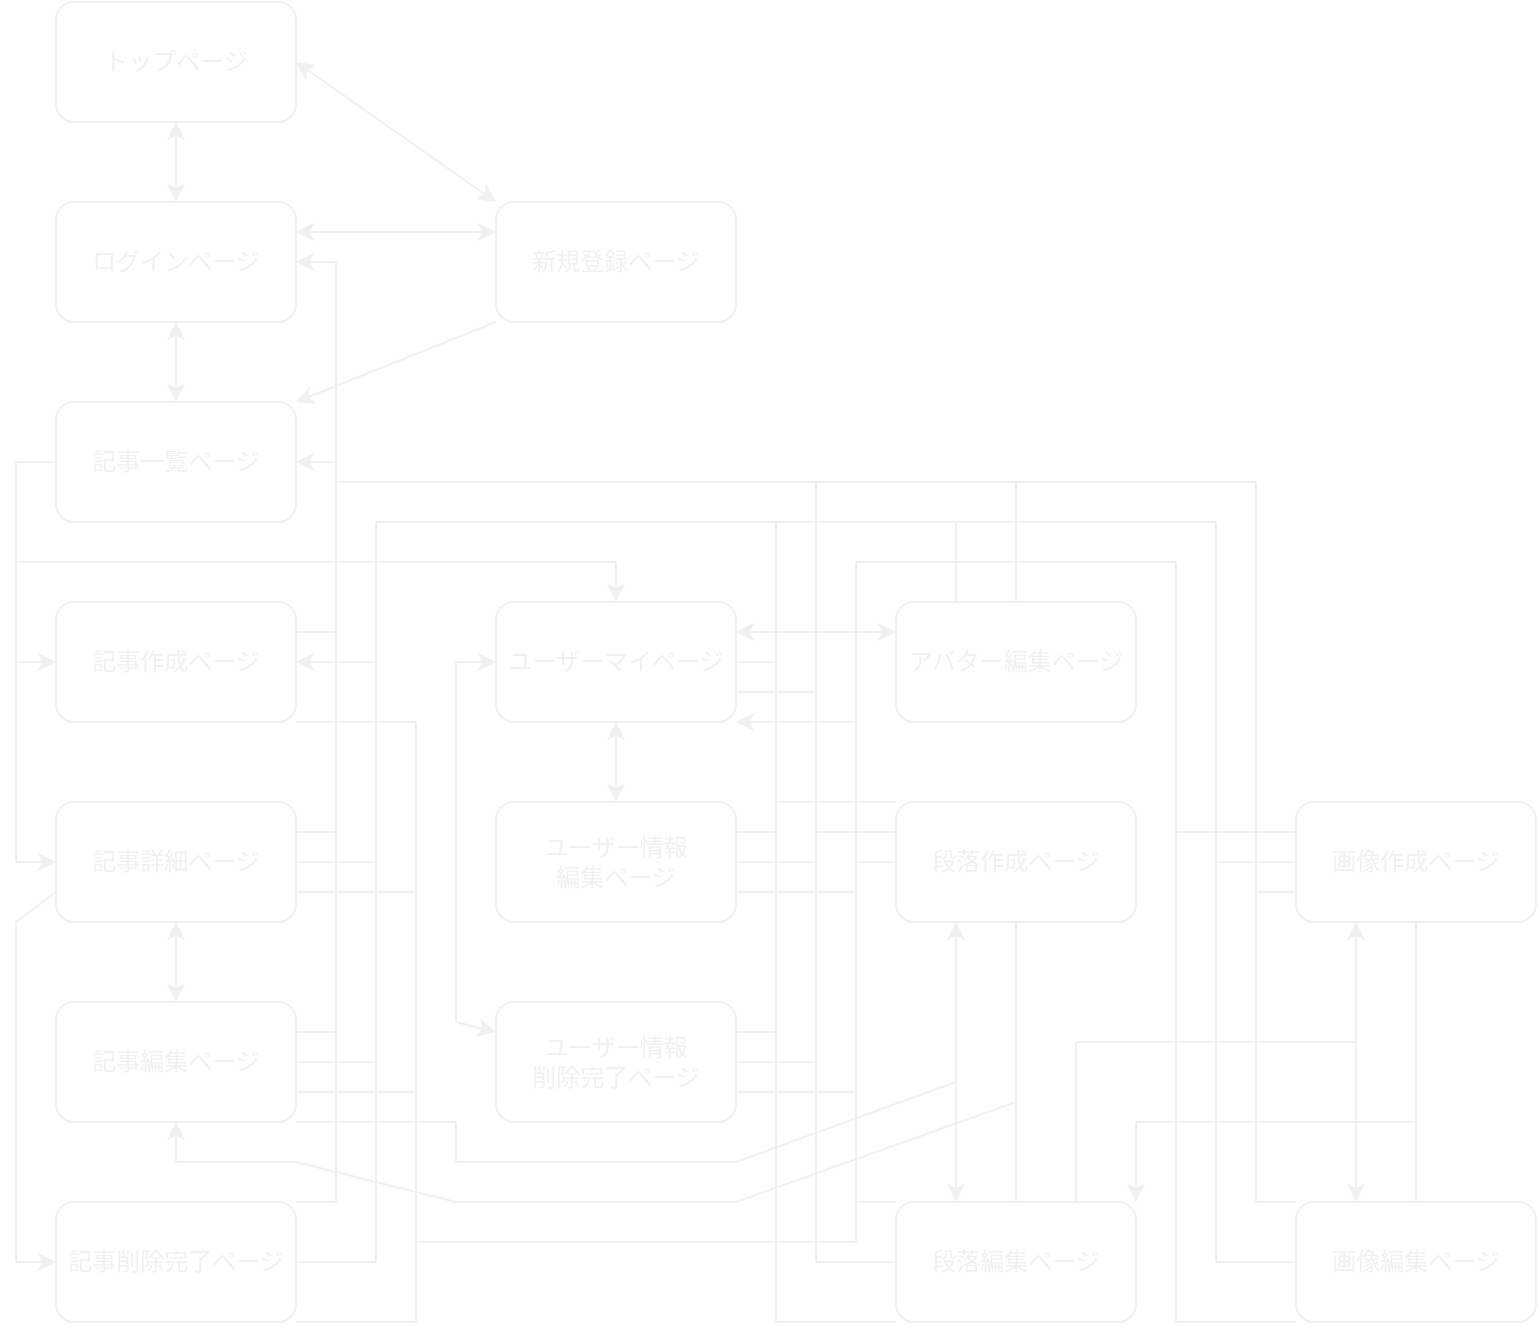 <mxfile>
    <diagram id="wFUegur9E-FN8N6pkXc0" name="ページ1">
        <mxGraphModel dx="1187" dy="779" grid="1" gridSize="10" guides="1" tooltips="1" connect="1" arrows="1" fold="1" page="1" pageScale="1" pageWidth="827" pageHeight="1169" math="0" shadow="0">
            <root>
                <mxCell id="0"/>
                <mxCell id="1" parent="0"/>
                <mxCell id="94" style="edgeStyle=none;html=1;exitX=0.5;exitY=1;exitDx=0;exitDy=0;entryX=0.5;entryY=0;entryDx=0;entryDy=0;startArrow=classic;startFill=1;fontColor=#F0F0F0;labelBackgroundColor=none;fillColor=none;strokeColor=#F0F0F0;" parent="1" source="4" target="5" edge="1">
                    <mxGeometry relative="1" as="geometry"/>
                </mxCell>
                <mxCell id="95" style="edgeStyle=none;html=1;exitX=1;exitY=0.5;exitDx=0;exitDy=0;entryX=0;entryY=0;entryDx=0;entryDy=0;startArrow=classic;startFill=1;fontColor=#F0F0F0;labelBackgroundColor=none;fillColor=none;strokeColor=#F0F0F0;" parent="1" source="4" target="6" edge="1">
                    <mxGeometry relative="1" as="geometry"/>
                </mxCell>
                <mxCell id="4" value="トップページ" style="rounded=1;whiteSpace=wrap;html=1;labelBackgroundColor=none;fillColor=none;strokeColor=#F0F0F0;fontColor=#F0F0F0;" parent="1" vertex="1">
                    <mxGeometry x="40" y="40" width="120" height="60" as="geometry"/>
                </mxCell>
                <mxCell id="97" style="edgeStyle=none;html=1;exitX=0.5;exitY=1;exitDx=0;exitDy=0;entryX=0.5;entryY=0;entryDx=0;entryDy=0;startArrow=classic;startFill=1;fontColor=#F0F0F0;labelBackgroundColor=none;fillColor=none;strokeColor=#F0F0F0;" parent="1" source="5" target="7" edge="1">
                    <mxGeometry relative="1" as="geometry"/>
                </mxCell>
                <mxCell id="113" style="edgeStyle=none;html=1;exitX=1;exitY=0.5;exitDx=0;exitDy=0;startArrow=classic;startFill=1;endArrow=none;endFill=0;fontColor=#F0F0F0;labelBackgroundColor=none;fillColor=none;strokeColor=#F0F0F0;" parent="1" source="5" edge="1">
                    <mxGeometry relative="1" as="geometry">
                        <mxPoint x="180" y="170" as="targetPoint"/>
                    </mxGeometry>
                </mxCell>
                <mxCell id="5" value="ログインページ" style="rounded=1;whiteSpace=wrap;html=1;labelBackgroundColor=none;fillColor=none;strokeColor=#F0F0F0;fontColor=#F0F0F0;" parent="1" vertex="1">
                    <mxGeometry x="40" y="140" width="120" height="60" as="geometry"/>
                </mxCell>
                <mxCell id="173" style="edgeStyle=none;html=1;exitX=0;exitY=0.25;exitDx=0;exitDy=0;entryX=1;entryY=0.25;entryDx=0;entryDy=0;startArrow=classic;startFill=1;endArrow=classic;endFill=1;fontColor=#F0F0F0;labelBackgroundColor=none;fillColor=none;strokeColor=#F0F0F0;" parent="1" source="6" target="5" edge="1">
                    <mxGeometry relative="1" as="geometry"/>
                </mxCell>
                <mxCell id="174" style="edgeStyle=none;html=1;exitX=0;exitY=1;exitDx=0;exitDy=0;entryX=1;entryY=0;entryDx=0;entryDy=0;startArrow=none;startFill=0;endArrow=classic;endFill=1;fontColor=#F0F0F0;labelBackgroundColor=none;fillColor=none;strokeColor=#F0F0F0;" parent="1" source="6" target="7" edge="1">
                    <mxGeometry relative="1" as="geometry"/>
                </mxCell>
                <mxCell id="6" value="新規登録ページ" style="rounded=1;whiteSpace=wrap;html=1;labelBackgroundColor=none;fillColor=none;strokeColor=#F0F0F0;fontColor=#F0F0F0;" parent="1" vertex="1">
                    <mxGeometry x="260" y="140" width="120" height="60" as="geometry"/>
                </mxCell>
                <mxCell id="99" style="edgeStyle=none;html=1;exitX=0;exitY=0.5;exitDx=0;exitDy=0;startArrow=none;startFill=0;endArrow=none;endFill=0;fontColor=#F0F0F0;labelBackgroundColor=none;fillColor=none;strokeColor=#F0F0F0;" parent="1" source="7" edge="1">
                    <mxGeometry relative="1" as="geometry">
                        <mxPoint x="20" y="270" as="targetPoint"/>
                    </mxGeometry>
                </mxCell>
                <mxCell id="112" style="edgeStyle=none;html=1;exitX=1;exitY=0.5;exitDx=0;exitDy=0;startArrow=classic;startFill=1;endArrow=none;endFill=0;fontColor=#F0F0F0;labelBackgroundColor=none;fillColor=none;strokeColor=#F0F0F0;" parent="1" source="7" edge="1">
                    <mxGeometry relative="1" as="geometry">
                        <mxPoint x="180" y="270" as="targetPoint"/>
                    </mxGeometry>
                </mxCell>
                <mxCell id="7" value="記事一覧ページ" style="rounded=1;whiteSpace=wrap;html=1;labelBackgroundColor=none;fillColor=none;strokeColor=#F0F0F0;fontColor=#F0F0F0;" parent="1" vertex="1">
                    <mxGeometry x="40" y="240" width="120" height="60" as="geometry"/>
                </mxCell>
                <mxCell id="125" style="edgeStyle=none;html=1;exitX=0.5;exitY=1;exitDx=0;exitDy=0;entryX=0.5;entryY=0;entryDx=0;entryDy=0;startArrow=classic;startFill=1;endArrow=classic;endFill=1;fontColor=#F0F0F0;labelBackgroundColor=none;fillColor=none;strokeColor=#F0F0F0;" parent="1" source="8" target="13" edge="1">
                    <mxGeometry relative="1" as="geometry"/>
                </mxCell>
                <mxCell id="128" style="edgeStyle=none;html=1;exitX=0;exitY=0.5;exitDx=0;exitDy=0;startArrow=classic;startFill=1;endArrow=none;endFill=0;fontColor=#F0F0F0;labelBackgroundColor=none;fillColor=none;strokeColor=#F0F0F0;" parent="1" source="8" edge="1">
                    <mxGeometry relative="1" as="geometry">
                        <mxPoint x="240" y="370" as="targetPoint"/>
                    </mxGeometry>
                </mxCell>
                <mxCell id="139" style="edgeStyle=none;html=1;exitX=0.5;exitY=0;exitDx=0;exitDy=0;startArrow=classic;startFill=1;endArrow=none;endFill=0;fontColor=#F0F0F0;labelBackgroundColor=none;fillColor=none;strokeColor=#F0F0F0;" parent="1" source="8" edge="1">
                    <mxGeometry relative="1" as="geometry">
                        <mxPoint x="320" y="320" as="targetPoint"/>
                    </mxGeometry>
                </mxCell>
                <mxCell id="140" style="edgeStyle=none;html=1;exitX=1;exitY=0.25;exitDx=0;exitDy=0;entryX=0;entryY=0.25;entryDx=0;entryDy=0;startArrow=classic;startFill=1;endArrow=classic;endFill=1;fontColor=#F0F0F0;labelBackgroundColor=none;fillColor=none;strokeColor=#F0F0F0;" parent="1" source="8" target="83" edge="1">
                    <mxGeometry relative="1" as="geometry"/>
                </mxCell>
                <mxCell id="147" style="edgeStyle=none;html=1;exitX=1;exitY=0.5;exitDx=0;exitDy=0;startArrow=none;startFill=0;endArrow=none;endFill=0;fontColor=#F0F0F0;labelBackgroundColor=none;fillColor=none;strokeColor=#F0F0F0;" parent="1" source="8" edge="1">
                    <mxGeometry relative="1" as="geometry">
                        <mxPoint x="400" y="370" as="targetPoint"/>
                    </mxGeometry>
                </mxCell>
                <mxCell id="159" style="edgeStyle=none;html=1;exitX=1;exitY=0.75;exitDx=0;exitDy=0;startArrow=none;startFill=0;endArrow=none;endFill=0;fontColor=#F0F0F0;labelBackgroundColor=none;fillColor=none;strokeColor=#F0F0F0;" parent="1" source="8" edge="1">
                    <mxGeometry relative="1" as="geometry">
                        <mxPoint x="420" y="385" as="targetPoint"/>
                    </mxGeometry>
                </mxCell>
                <mxCell id="177" style="edgeStyle=none;html=1;exitX=1;exitY=1;exitDx=0;exitDy=0;startArrow=classic;startFill=1;endArrow=none;endFill=0;fontColor=#F0F0F0;labelBackgroundColor=none;fillColor=none;strokeColor=#F0F0F0;" parent="1" source="8" edge="1">
                    <mxGeometry relative="1" as="geometry">
                        <mxPoint x="440" y="400" as="targetPoint"/>
                    </mxGeometry>
                </mxCell>
                <mxCell id="8" value="ユーザーマイページ" style="rounded=1;whiteSpace=wrap;html=1;labelBackgroundColor=none;fillColor=none;strokeColor=#F0F0F0;fontColor=#F0F0F0;" parent="1" vertex="1">
                    <mxGeometry x="260" y="340" width="120" height="60" as="geometry"/>
                </mxCell>
                <mxCell id="100" style="edgeStyle=none;html=1;exitX=0;exitY=0.5;exitDx=0;exitDy=0;startArrow=classic;startFill=1;endArrow=none;endFill=0;fontColor=#F0F0F0;labelBackgroundColor=none;fillColor=none;strokeColor=#F0F0F0;" parent="1" source="9" edge="1">
                    <mxGeometry relative="1" as="geometry">
                        <mxPoint x="20" y="470" as="targetPoint"/>
                    </mxGeometry>
                </mxCell>
                <mxCell id="102" style="edgeStyle=none;html=1;exitX=0.5;exitY=1;exitDx=0;exitDy=0;entryX=0.5;entryY=0;entryDx=0;entryDy=0;startArrow=classic;startFill=1;endArrow=classic;endFill=1;fontColor=#F0F0F0;labelBackgroundColor=none;fillColor=none;strokeColor=#F0F0F0;" parent="1" source="9" target="12" edge="1">
                    <mxGeometry relative="1" as="geometry"/>
                </mxCell>
                <mxCell id="105" style="edgeStyle=none;html=1;exitX=0;exitY=0.75;exitDx=0;exitDy=0;startArrow=none;startFill=0;endArrow=none;endFill=0;fontColor=#F0F0F0;labelBackgroundColor=none;fillColor=none;strokeColor=#F0F0F0;" parent="1" source="9" edge="1">
                    <mxGeometry relative="1" as="geometry">
                        <mxPoint x="20" y="500" as="targetPoint"/>
                    </mxGeometry>
                </mxCell>
                <mxCell id="117" style="edgeStyle=none;html=1;exitX=1;exitY=0.25;exitDx=0;exitDy=0;startArrow=none;startFill=0;endArrow=none;endFill=0;fontColor=#F0F0F0;labelBackgroundColor=none;fillColor=none;strokeColor=#F0F0F0;" parent="1" source="9" edge="1">
                    <mxGeometry relative="1" as="geometry">
                        <mxPoint x="180" y="455" as="targetPoint"/>
                    </mxGeometry>
                </mxCell>
                <mxCell id="123" style="edgeStyle=none;html=1;exitX=1;exitY=0.5;exitDx=0;exitDy=0;startArrow=none;startFill=0;endArrow=none;endFill=0;fontColor=#F0F0F0;labelBackgroundColor=none;fillColor=none;strokeColor=#F0F0F0;" parent="1" source="9" edge="1">
                    <mxGeometry relative="1" as="geometry">
                        <mxPoint x="200" y="470" as="targetPoint"/>
                    </mxGeometry>
                </mxCell>
                <mxCell id="133" style="edgeStyle=none;html=1;exitX=1;exitY=0.75;exitDx=0;exitDy=0;startArrow=none;startFill=0;endArrow=none;endFill=0;fontColor=#F0F0F0;labelBackgroundColor=none;fillColor=none;strokeColor=#F0F0F0;" parent="1" source="9" edge="1">
                    <mxGeometry relative="1" as="geometry">
                        <mxPoint x="220" y="485" as="targetPoint"/>
                    </mxGeometry>
                </mxCell>
                <mxCell id="9" value="記事詳細ページ" style="rounded=1;whiteSpace=wrap;html=1;labelBackgroundColor=none;fillColor=none;strokeColor=#F0F0F0;fontColor=#F0F0F0;" parent="1" vertex="1">
                    <mxGeometry x="40" y="440" width="120" height="60" as="geometry"/>
                </mxCell>
                <mxCell id="115" style="edgeStyle=none;html=1;startArrow=none;startFill=0;endArrow=none;endFill=0;fontColor=#F0F0F0;labelBackgroundColor=none;fillColor=none;strokeColor=#F0F0F0;exitX=1;exitY=0;exitDx=0;exitDy=0;" parent="1" source="10" edge="1">
                    <mxGeometry relative="1" as="geometry">
                        <mxPoint x="180" y="640" as="targetPoint"/>
                        <mxPoint x="180" y="640" as="sourcePoint"/>
                    </mxGeometry>
                </mxCell>
                <mxCell id="121" style="edgeStyle=none;html=1;exitX=1;exitY=0.5;exitDx=0;exitDy=0;startArrow=none;startFill=0;endArrow=none;endFill=0;fontColor=#F0F0F0;labelBackgroundColor=none;fillColor=none;strokeColor=#F0F0F0;" parent="1" source="10" edge="1">
                    <mxGeometry relative="1" as="geometry">
                        <mxPoint x="200" y="670" as="targetPoint"/>
                    </mxGeometry>
                </mxCell>
                <mxCell id="135" style="edgeStyle=none;html=1;exitX=1;exitY=1;exitDx=0;exitDy=0;startArrow=none;startFill=0;endArrow=none;endFill=0;fontColor=#F0F0F0;labelBackgroundColor=none;fillColor=none;strokeColor=#F0F0F0;" parent="1" source="10" edge="1">
                    <mxGeometry relative="1" as="geometry">
                        <mxPoint x="220" y="700" as="targetPoint"/>
                    </mxGeometry>
                </mxCell>
                <mxCell id="186" style="edgeStyle=none;html=1;exitX=0;exitY=0.5;exitDx=0;exitDy=0;startArrow=classic;startFill=1;endArrow=none;endFill=0;fontColor=#F0F0F0;labelBackgroundColor=none;fillColor=none;strokeColor=#F0F0F0;" parent="1" source="10" edge="1">
                    <mxGeometry relative="1" as="geometry">
                        <mxPoint x="20" y="670" as="targetPoint"/>
                    </mxGeometry>
                </mxCell>
                <mxCell id="10" value="記事削除完了ページ" style="rounded=1;whiteSpace=wrap;html=1;labelBackgroundColor=none;fillColor=none;strokeColor=#F0F0F0;fontColor=#F0F0F0;" parent="1" vertex="1">
                    <mxGeometry x="40" y="640" width="120" height="60" as="geometry"/>
                </mxCell>
                <mxCell id="101" style="edgeStyle=none;html=1;exitX=0;exitY=0.5;exitDx=0;exitDy=0;startArrow=classic;startFill=1;endArrow=none;endFill=0;fontColor=#F0F0F0;labelBackgroundColor=none;fillColor=none;strokeColor=#F0F0F0;" parent="1" source="11" edge="1">
                    <mxGeometry relative="1" as="geometry">
                        <mxPoint x="20" y="370" as="targetPoint"/>
                    </mxGeometry>
                </mxCell>
                <mxCell id="118" style="edgeStyle=none;html=1;exitX=1;exitY=0.25;exitDx=0;exitDy=0;startArrow=none;startFill=0;endArrow=none;endFill=0;fontColor=#F0F0F0;labelBackgroundColor=none;fillColor=none;strokeColor=#F0F0F0;" parent="1" source="11" edge="1">
                    <mxGeometry relative="1" as="geometry">
                        <mxPoint x="180" y="355" as="targetPoint"/>
                    </mxGeometry>
                </mxCell>
                <mxCell id="124" style="edgeStyle=none;html=1;exitX=1;exitY=0.5;exitDx=0;exitDy=0;startArrow=classic;startFill=1;endArrow=none;endFill=0;fontColor=#F0F0F0;labelBackgroundColor=none;fillColor=none;strokeColor=#F0F0F0;" parent="1" source="11" edge="1">
                    <mxGeometry relative="1" as="geometry">
                        <mxPoint x="200" y="370" as="targetPoint"/>
                    </mxGeometry>
                </mxCell>
                <mxCell id="132" style="edgeStyle=none;html=1;exitX=1;exitY=1;exitDx=0;exitDy=0;startArrow=none;startFill=0;endArrow=none;endFill=0;fontColor=#F0F0F0;labelBackgroundColor=none;fillColor=none;strokeColor=#F0F0F0;" parent="1" source="11" edge="1">
                    <mxGeometry relative="1" as="geometry">
                        <mxPoint x="220" y="400" as="targetPoint"/>
                    </mxGeometry>
                </mxCell>
                <mxCell id="11" value="記事作成ページ" style="rounded=1;whiteSpace=wrap;html=1;labelBackgroundColor=none;fillColor=none;strokeColor=#F0F0F0;fontColor=#F0F0F0;" parent="1" vertex="1">
                    <mxGeometry x="40" y="340" width="120" height="60" as="geometry"/>
                </mxCell>
                <mxCell id="116" style="edgeStyle=none;html=1;exitX=1;exitY=0.25;exitDx=0;exitDy=0;startArrow=none;startFill=0;endArrow=none;endFill=0;fontColor=#F0F0F0;labelBackgroundColor=none;fillColor=none;strokeColor=#F0F0F0;" parent="1" source="12" edge="1">
                    <mxGeometry relative="1" as="geometry">
                        <mxPoint x="180" y="555" as="targetPoint"/>
                    </mxGeometry>
                </mxCell>
                <mxCell id="122" style="edgeStyle=none;html=1;exitX=1;exitY=0.5;exitDx=0;exitDy=0;startArrow=none;startFill=0;endArrow=none;endFill=0;fontColor=#F0F0F0;labelBackgroundColor=none;fillColor=none;strokeColor=#F0F0F0;" parent="1" source="12" edge="1">
                    <mxGeometry relative="1" as="geometry">
                        <mxPoint x="200" y="570" as="targetPoint"/>
                    </mxGeometry>
                </mxCell>
                <mxCell id="134" style="edgeStyle=none;html=1;exitX=1;exitY=0.75;exitDx=0;exitDy=0;startArrow=none;startFill=0;endArrow=none;endFill=0;fontColor=#F0F0F0;labelBackgroundColor=none;fillColor=none;strokeColor=#F0F0F0;" parent="1" source="12" edge="1">
                    <mxGeometry relative="1" as="geometry">
                        <mxPoint x="220" y="585" as="targetPoint"/>
                    </mxGeometry>
                </mxCell>
                <mxCell id="193" style="edgeStyle=none;html=1;exitX=1;exitY=1;exitDx=0;exitDy=0;endArrow=none;endFill=0;fillColor=none;fontColor=#F0F0F0;strokeColor=#F0F0F0;" parent="1" source="12" edge="1">
                    <mxGeometry relative="1" as="geometry">
                        <mxPoint x="240" y="600" as="targetPoint"/>
                    </mxGeometry>
                </mxCell>
                <mxCell id="199" style="edgeStyle=none;html=1;exitX=0.5;exitY=1;exitDx=0;exitDy=0;startArrow=classic;startFill=1;endArrow=none;endFill=0;fillColor=none;fontColor=#F0F0F0;strokeColor=#F0F0F0;" parent="1" source="12" edge="1">
                    <mxGeometry relative="1" as="geometry">
                        <mxPoint x="100" y="620" as="targetPoint"/>
                    </mxGeometry>
                </mxCell>
                <mxCell id="12" value="記事編集ページ" style="rounded=1;whiteSpace=wrap;html=1;labelBackgroundColor=none;fillColor=none;strokeColor=#F0F0F0;fontColor=#F0F0F0;" parent="1" vertex="1">
                    <mxGeometry x="40" y="540" width="120" height="60" as="geometry"/>
                </mxCell>
                <mxCell id="146" style="edgeStyle=none;html=1;exitX=1;exitY=0.25;exitDx=0;exitDy=0;startArrow=none;startFill=0;endArrow=none;endFill=0;fontColor=#F0F0F0;labelBackgroundColor=none;fillColor=none;strokeColor=#F0F0F0;" parent="1" source="13" edge="1">
                    <mxGeometry relative="1" as="geometry">
                        <mxPoint x="400" y="455" as="targetPoint"/>
                    </mxGeometry>
                </mxCell>
                <mxCell id="160" style="edgeStyle=none;html=1;exitX=1;exitY=0.5;exitDx=0;exitDy=0;startArrow=none;startFill=0;endArrow=none;endFill=0;fontColor=#F0F0F0;labelBackgroundColor=none;fillColor=none;strokeColor=#F0F0F0;" parent="1" source="13" edge="1">
                    <mxGeometry relative="1" as="geometry">
                        <mxPoint x="420" y="470" as="targetPoint"/>
                    </mxGeometry>
                </mxCell>
                <mxCell id="165" style="edgeStyle=none;html=1;exitX=1;exitY=0.75;exitDx=0;exitDy=0;startArrow=none;startFill=0;endArrow=none;endFill=0;fontColor=#F0F0F0;labelBackgroundColor=none;fillColor=none;strokeColor=#F0F0F0;" parent="1" source="13" edge="1">
                    <mxGeometry relative="1" as="geometry">
                        <mxPoint x="440" y="485" as="targetPoint"/>
                    </mxGeometry>
                </mxCell>
                <mxCell id="13" value="ユーザー情報&lt;br&gt;編集ページ" style="rounded=1;whiteSpace=wrap;html=1;labelBackgroundColor=none;fillColor=none;strokeColor=#F0F0F0;fontColor=#F0F0F0;" parent="1" vertex="1">
                    <mxGeometry x="260" y="440" width="120" height="60" as="geometry"/>
                </mxCell>
                <mxCell id="127" style="edgeStyle=none;html=1;exitX=0;exitY=0.25;exitDx=0;exitDy=0;startArrow=classic;startFill=1;endArrow=none;endFill=0;fontColor=#F0F0F0;labelBackgroundColor=none;fillColor=none;strokeColor=#F0F0F0;" parent="1" source="14" edge="1">
                    <mxGeometry relative="1" as="geometry">
                        <mxPoint x="240" y="550" as="targetPoint"/>
                    </mxGeometry>
                </mxCell>
                <mxCell id="145" style="edgeStyle=none;html=1;exitX=1;exitY=0.25;exitDx=0;exitDy=0;startArrow=none;startFill=0;endArrow=none;endFill=0;fontColor=#F0F0F0;labelBackgroundColor=none;fillColor=none;strokeColor=#F0F0F0;" parent="1" source="14" edge="1">
                    <mxGeometry relative="1" as="geometry">
                        <mxPoint x="400" y="555" as="targetPoint"/>
                    </mxGeometry>
                </mxCell>
                <mxCell id="161" style="edgeStyle=none;html=1;exitX=1;exitY=0.5;exitDx=0;exitDy=0;startArrow=none;startFill=0;endArrow=none;endFill=0;fontColor=#F0F0F0;labelBackgroundColor=none;fillColor=none;strokeColor=#F0F0F0;" parent="1" source="14" edge="1">
                    <mxGeometry relative="1" as="geometry">
                        <mxPoint x="420" y="570" as="targetPoint"/>
                    </mxGeometry>
                </mxCell>
                <mxCell id="166" style="edgeStyle=none;html=1;exitX=1;exitY=0.75;exitDx=0;exitDy=0;startArrow=none;startFill=0;endArrow=none;endFill=0;fontColor=#F0F0F0;labelBackgroundColor=none;fillColor=none;strokeColor=#F0F0F0;" parent="1" source="14" edge="1">
                    <mxGeometry relative="1" as="geometry">
                        <mxPoint x="440" y="585" as="targetPoint"/>
                    </mxGeometry>
                </mxCell>
                <mxCell id="14" value="ユーザー情報&lt;br&gt;削除完了ページ" style="rounded=1;whiteSpace=wrap;html=1;labelBackgroundColor=none;fillColor=none;strokeColor=#F0F0F0;fontColor=#F0F0F0;" parent="1" vertex="1">
                    <mxGeometry x="260" y="540" width="120" height="60" as="geometry"/>
                </mxCell>
                <mxCell id="83" value="アバター編集ページ" style="rounded=1;whiteSpace=wrap;html=1;labelBackgroundColor=none;fillColor=none;strokeColor=#F0F0F0;fontColor=#F0F0F0;" parent="1" vertex="1">
                    <mxGeometry x="460" y="340" width="120" height="60" as="geometry"/>
                </mxCell>
                <mxCell id="98" value="" style="endArrow=none;html=1;fontColor=#F0F0F0;labelBackgroundColor=none;fillColor=none;strokeColor=#F0F0F0;" parent="1" edge="1">
                    <mxGeometry width="50" height="50" relative="1" as="geometry">
                        <mxPoint x="20" y="470" as="sourcePoint"/>
                        <mxPoint x="20" y="270" as="targetPoint"/>
                    </mxGeometry>
                </mxCell>
                <mxCell id="103" value="" style="endArrow=none;html=1;fontColor=#F0F0F0;labelBackgroundColor=none;fillColor=none;strokeColor=#F0F0F0;" parent="1" edge="1">
                    <mxGeometry width="50" height="50" relative="1" as="geometry">
                        <mxPoint x="20" y="670" as="sourcePoint"/>
                        <mxPoint x="20" y="500" as="targetPoint"/>
                    </mxGeometry>
                </mxCell>
                <mxCell id="107" value="" style="endArrow=none;html=1;fontColor=#F0F0F0;labelBackgroundColor=none;fillColor=none;strokeColor=#F0F0F0;" parent="1" edge="1">
                    <mxGeometry width="50" height="50" relative="1" as="geometry">
                        <mxPoint x="180" y="640" as="sourcePoint"/>
                        <mxPoint x="180" y="170" as="targetPoint"/>
                    </mxGeometry>
                </mxCell>
                <mxCell id="120" value="" style="endArrow=none;html=1;fontColor=#F0F0F0;labelBackgroundColor=none;fillColor=none;strokeColor=#F0F0F0;" parent="1" edge="1">
                    <mxGeometry width="50" height="50" relative="1" as="geometry">
                        <mxPoint x="200" y="670" as="sourcePoint"/>
                        <mxPoint x="200" y="300" as="targetPoint"/>
                    </mxGeometry>
                </mxCell>
                <mxCell id="126" value="" style="endArrow=none;html=1;fontColor=#F0F0F0;labelBackgroundColor=none;fillColor=none;strokeColor=#F0F0F0;" parent="1" edge="1">
                    <mxGeometry width="50" height="50" relative="1" as="geometry">
                        <mxPoint x="240" y="550" as="sourcePoint"/>
                        <mxPoint x="240" y="370" as="targetPoint"/>
                    </mxGeometry>
                </mxCell>
                <mxCell id="131" value="" style="endArrow=none;html=1;fontColor=#F0F0F0;labelBackgroundColor=none;fillColor=none;strokeColor=#F0F0F0;" parent="1" edge="1">
                    <mxGeometry width="50" height="50" relative="1" as="geometry">
                        <mxPoint x="220" y="700" as="sourcePoint"/>
                        <mxPoint x="220" y="400" as="targetPoint"/>
                    </mxGeometry>
                </mxCell>
                <mxCell id="137" value="" style="endArrow=none;html=1;fontColor=#F0F0F0;labelBackgroundColor=none;fillColor=none;strokeColor=#F0F0F0;" parent="1" edge="1">
                    <mxGeometry width="50" height="50" relative="1" as="geometry">
                        <mxPoint x="20" y="320" as="sourcePoint"/>
                        <mxPoint x="320" y="320" as="targetPoint"/>
                    </mxGeometry>
                </mxCell>
                <mxCell id="142" value="" style="endArrow=none;html=1;fontColor=#F0F0F0;labelBackgroundColor=none;fillColor=none;strokeColor=#F0F0F0;" parent="1" edge="1">
                    <mxGeometry width="50" height="50" relative="1" as="geometry">
                        <mxPoint x="200" y="300" as="sourcePoint"/>
                        <mxPoint x="620" y="300" as="targetPoint"/>
                    </mxGeometry>
                </mxCell>
                <mxCell id="144" value="" style="endArrow=none;html=1;fontColor=#F0F0F0;labelBackgroundColor=none;fillColor=none;strokeColor=#F0F0F0;" parent="1" edge="1">
                    <mxGeometry width="50" height="50" relative="1" as="geometry">
                        <mxPoint x="400" y="700" as="sourcePoint"/>
                        <mxPoint x="400" y="300" as="targetPoint"/>
                    </mxGeometry>
                </mxCell>
                <mxCell id="152" value="" style="endArrow=none;html=1;fontColor=#F0F0F0;labelBackgroundColor=none;fillColor=none;strokeColor=#F0F0F0;" parent="1" edge="1">
                    <mxGeometry width="50" height="50" relative="1" as="geometry">
                        <mxPoint x="180" y="280" as="sourcePoint"/>
                        <mxPoint x="640" y="280" as="targetPoint"/>
                    </mxGeometry>
                </mxCell>
                <mxCell id="158" value="" style="endArrow=none;html=1;fontColor=#F0F0F0;labelBackgroundColor=none;fillColor=none;strokeColor=#F0F0F0;" parent="1" edge="1">
                    <mxGeometry width="50" height="50" relative="1" as="geometry">
                        <mxPoint x="420" y="670" as="sourcePoint"/>
                        <mxPoint x="420" y="280" as="targetPoint"/>
                    </mxGeometry>
                </mxCell>
                <mxCell id="163" value="" style="endArrow=none;html=1;fontColor=#F0F0F0;labelBackgroundColor=none;fillColor=none;strokeColor=#F0F0F0;" parent="1" edge="1">
                    <mxGeometry width="50" height="50" relative="1" as="geometry">
                        <mxPoint x="440" y="660" as="sourcePoint"/>
                        <mxPoint x="440" y="320" as="targetPoint"/>
                    </mxGeometry>
                </mxCell>
                <mxCell id="229" style="edgeStyle=none;html=1;exitX=0.25;exitY=0;exitDx=0;exitDy=0;strokeColor=#F0F0F0;fontColor=#F0F0F0;startArrow=classic;startFill=1;endArrow=none;endFill=0;" edge="1" parent="1" source="179">
                    <mxGeometry relative="1" as="geometry">
                        <mxPoint x="490" y="620" as="targetPoint"/>
                    </mxGeometry>
                </mxCell>
                <mxCell id="240" style="edgeStyle=none;html=1;exitX=1;exitY=0;exitDx=0;exitDy=0;strokeColor=#F0F0F0;fontColor=#F0F0F0;startArrow=classic;startFill=1;endArrow=none;endFill=0;" edge="1" parent="1" source="179">
                    <mxGeometry relative="1" as="geometry">
                        <mxPoint x="580" y="600" as="targetPoint"/>
                    </mxGeometry>
                </mxCell>
                <mxCell id="247" style="edgeStyle=none;html=1;exitX=0;exitY=0;exitDx=0;exitDy=0;strokeColor=#F0F0F0;fontColor=#F0F0F0;startArrow=none;startFill=0;endArrow=none;endFill=0;" edge="1" parent="1" source="179">
                    <mxGeometry relative="1" as="geometry">
                        <mxPoint x="440" y="640" as="targetPoint"/>
                    </mxGeometry>
                </mxCell>
                <mxCell id="248" style="edgeStyle=none;html=1;exitX=0;exitY=0.5;exitDx=0;exitDy=0;strokeColor=#F0F0F0;fontColor=#F0F0F0;startArrow=none;startFill=0;endArrow=none;endFill=0;" edge="1" parent="1" source="179">
                    <mxGeometry relative="1" as="geometry">
                        <mxPoint x="420" y="670" as="targetPoint"/>
                    </mxGeometry>
                </mxCell>
                <mxCell id="249" style="edgeStyle=none;html=1;exitX=0;exitY=1;exitDx=0;exitDy=0;strokeColor=#F0F0F0;fontColor=#F0F0F0;startArrow=none;startFill=0;endArrow=none;endFill=0;" edge="1" parent="1" source="179">
                    <mxGeometry relative="1" as="geometry">
                        <mxPoint x="400" y="700" as="targetPoint"/>
                    </mxGeometry>
                </mxCell>
                <mxCell id="179" value="段落編集ページ" style="rounded=1;whiteSpace=wrap;html=1;labelBackgroundColor=none;fillColor=none;strokeColor=#F0F0F0;fontColor=#F0F0F0;" parent="1" vertex="1">
                    <mxGeometry x="460" y="640" width="120" height="60" as="geometry"/>
                </mxCell>
                <mxCell id="180" value="" style="endArrow=none;html=1;fontColor=#F0F0F0;labelBackgroundColor=none;fillColor=none;strokeColor=#F0F0F0;" parent="1" edge="1">
                    <mxGeometry width="50" height="50" relative="1" as="geometry">
                        <mxPoint x="220" y="660" as="sourcePoint"/>
                        <mxPoint x="440" y="660" as="targetPoint"/>
                    </mxGeometry>
                </mxCell>
                <mxCell id="228" style="edgeStyle=none;html=1;exitX=0.25;exitY=1;exitDx=0;exitDy=0;strokeColor=#F0F0F0;fontColor=#F0F0F0;startArrow=classic;startFill=1;endArrow=none;endFill=0;" edge="1" parent="1" source="191">
                    <mxGeometry relative="1" as="geometry">
                        <mxPoint x="490" y="620" as="targetPoint"/>
                    </mxGeometry>
                </mxCell>
                <mxCell id="241" style="edgeStyle=none;html=1;exitX=0;exitY=0.5;exitDx=0;exitDy=0;strokeColor=#F0F0F0;fontColor=#F0F0F0;startArrow=none;startFill=0;endArrow=none;endFill=0;" edge="1" parent="1" source="191">
                    <mxGeometry relative="1" as="geometry">
                        <mxPoint x="440" y="470" as="targetPoint"/>
                    </mxGeometry>
                </mxCell>
                <mxCell id="242" style="edgeStyle=none;html=1;exitX=0;exitY=0.25;exitDx=0;exitDy=0;strokeColor=#F0F0F0;fontColor=#F0F0F0;startArrow=none;startFill=0;endArrow=none;endFill=0;" edge="1" parent="1" source="191">
                    <mxGeometry relative="1" as="geometry">
                        <mxPoint x="420" y="455" as="targetPoint"/>
                    </mxGeometry>
                </mxCell>
                <mxCell id="243" style="edgeStyle=none;html=1;exitX=0;exitY=0;exitDx=0;exitDy=0;strokeColor=#F0F0F0;fontColor=#F0F0F0;startArrow=none;startFill=0;endArrow=none;endFill=0;" edge="1" parent="1" source="191">
                    <mxGeometry relative="1" as="geometry">
                        <mxPoint x="400" y="440" as="targetPoint"/>
                    </mxGeometry>
                </mxCell>
                <mxCell id="191" value="段落作成ページ" style="rounded=1;whiteSpace=wrap;html=1;fillColor=none;strokeColor=#F0F0F0;fontColor=#F0F0F0;" parent="1" vertex="1">
                    <mxGeometry x="460" y="440" width="120" height="60" as="geometry"/>
                </mxCell>
                <mxCell id="192" value="" style="endArrow=none;html=1;fillColor=none;fontColor=#F0F0F0;strokeColor=#F0F0F0;" parent="1" edge="1">
                    <mxGeometry width="50" height="50" relative="1" as="geometry">
                        <mxPoint x="240" y="620" as="sourcePoint"/>
                        <mxPoint x="240" y="600" as="targetPoint"/>
                    </mxGeometry>
                </mxCell>
                <mxCell id="194" value="" style="endArrow=none;html=1;fillColor=none;fontColor=#F0F0F0;strokeColor=#F0F0F0;" parent="1" edge="1">
                    <mxGeometry width="50" height="50" relative="1" as="geometry">
                        <mxPoint x="240" y="620" as="sourcePoint"/>
                        <mxPoint x="380" y="620" as="targetPoint"/>
                    </mxGeometry>
                </mxCell>
                <mxCell id="197" value="" style="endArrow=none;html=1;fillColor=none;fontColor=#F0F0F0;strokeColor=#F0F0F0;" parent="1" edge="1">
                    <mxGeometry width="50" height="50" relative="1" as="geometry">
                        <mxPoint x="160" y="620" as="sourcePoint"/>
                        <mxPoint x="240" y="640" as="targetPoint"/>
                    </mxGeometry>
                </mxCell>
                <mxCell id="198" value="" style="endArrow=none;html=1;fillColor=none;fontColor=#F0F0F0;strokeColor=#F0F0F0;" parent="1" edge="1">
                    <mxGeometry width="50" height="50" relative="1" as="geometry">
                        <mxPoint x="100" y="620" as="sourcePoint"/>
                        <mxPoint x="160" y="620" as="targetPoint"/>
                    </mxGeometry>
                </mxCell>
                <mxCell id="200" value="" style="endArrow=none;html=1;fillColor=none;fontColor=#F0F0F0;strokeColor=#F0F0F0;entryX=0.5;entryY=1;entryDx=0;entryDy=0;exitX=0.5;exitY=0;exitDx=0;exitDy=0;" parent="1" edge="1" target="191" source="179">
                    <mxGeometry width="50" height="50" relative="1" as="geometry">
                        <mxPoint x="519.5" y="615" as="sourcePoint"/>
                        <mxPoint x="519.5" y="525" as="targetPoint"/>
                    </mxGeometry>
                </mxCell>
                <mxCell id="201" value="" style="endArrow=none;html=1;fillColor=none;fontColor=#F0F0F0;strokeColor=#F0F0F0;" parent="1" edge="1">
                    <mxGeometry width="50" height="50" relative="1" as="geometry">
                        <mxPoint x="240" y="640" as="sourcePoint"/>
                        <mxPoint x="380" y="640" as="targetPoint"/>
                    </mxGeometry>
                </mxCell>
                <mxCell id="244" style="edgeStyle=none;html=1;exitX=0;exitY=0.25;exitDx=0;exitDy=0;strokeColor=#F0F0F0;fontColor=#F0F0F0;startArrow=none;startFill=0;endArrow=none;endFill=0;" edge="1" parent="1" source="208">
                    <mxGeometry relative="1" as="geometry">
                        <mxPoint x="600" y="455" as="targetPoint"/>
                    </mxGeometry>
                </mxCell>
                <mxCell id="245" style="edgeStyle=none;html=1;exitX=0;exitY=0.5;exitDx=0;exitDy=0;strokeColor=#F0F0F0;fontColor=#F0F0F0;startArrow=none;startFill=0;endArrow=none;endFill=0;" edge="1" parent="1" source="208">
                    <mxGeometry relative="1" as="geometry">
                        <mxPoint x="620" y="470" as="targetPoint"/>
                    </mxGeometry>
                </mxCell>
                <mxCell id="246" style="edgeStyle=none;html=1;exitX=0;exitY=0.75;exitDx=0;exitDy=0;strokeColor=#F0F0F0;fontColor=#F0F0F0;startArrow=none;startFill=0;endArrow=none;endFill=0;" edge="1" parent="1" source="208">
                    <mxGeometry relative="1" as="geometry">
                        <mxPoint x="640" y="485" as="targetPoint"/>
                    </mxGeometry>
                </mxCell>
                <mxCell id="208" value="画像作成ページ" style="rounded=1;whiteSpace=wrap;html=1;fillColor=none;strokeColor=#F0F0F0;fontColor=#F0F0F0;" vertex="1" parent="1">
                    <mxGeometry x="660" y="440" width="120" height="60" as="geometry"/>
                </mxCell>
                <mxCell id="250" style="edgeStyle=none;html=1;exitX=0;exitY=0;exitDx=0;exitDy=0;strokeColor=#F0F0F0;fontColor=#F0F0F0;startArrow=none;startFill=0;endArrow=none;endFill=0;" edge="1" parent="1" source="209">
                    <mxGeometry relative="1" as="geometry">
                        <mxPoint x="640" y="640" as="targetPoint"/>
                    </mxGeometry>
                </mxCell>
                <mxCell id="251" style="edgeStyle=none;html=1;exitX=0;exitY=0.5;exitDx=0;exitDy=0;strokeColor=#F0F0F0;fontColor=#F0F0F0;startArrow=none;startFill=0;endArrow=none;endFill=0;" edge="1" parent="1" source="209">
                    <mxGeometry relative="1" as="geometry">
                        <mxPoint x="620" y="670" as="targetPoint"/>
                    </mxGeometry>
                </mxCell>
                <mxCell id="252" style="edgeStyle=none;html=1;exitX=0;exitY=1;exitDx=0;exitDy=0;strokeColor=#F0F0F0;fontColor=#F0F0F0;startArrow=none;startFill=0;endArrow=none;endFill=0;" edge="1" parent="1" source="209">
                    <mxGeometry relative="1" as="geometry">
                        <mxPoint x="600" y="700" as="targetPoint"/>
                    </mxGeometry>
                </mxCell>
                <mxCell id="209" value="画像編集ページ" style="rounded=1;whiteSpace=wrap;html=1;fillColor=none;strokeColor=#F0F0F0;fontColor=#F0F0F0;" vertex="1" parent="1">
                    <mxGeometry x="660" y="640" width="120" height="60" as="geometry"/>
                </mxCell>
                <mxCell id="212" value="" style="endArrow=none;html=1;fontColor=#F0F0F0;strokeColor=#F0F0F0;" edge="1" parent="1">
                    <mxGeometry width="50" height="50" relative="1" as="geometry">
                        <mxPoint x="600" y="700" as="sourcePoint"/>
                        <mxPoint x="600" y="320" as="targetPoint"/>
                    </mxGeometry>
                </mxCell>
                <mxCell id="215" value="" style="endArrow=none;html=1;strokeColor=#F0F0F0;fontColor=#F0F0F0;" edge="1" parent="1">
                    <mxGeometry width="50" height="50" relative="1" as="geometry">
                        <mxPoint x="620" y="670" as="sourcePoint"/>
                        <mxPoint x="620" y="300" as="targetPoint"/>
                    </mxGeometry>
                </mxCell>
                <mxCell id="221" value="" style="endArrow=none;html=1;fontColor=#F0F0F0;strokeColor=#F0F0F0;" edge="1" parent="1">
                    <mxGeometry width="50" height="50" relative="1" as="geometry">
                        <mxPoint x="440" y="320" as="sourcePoint"/>
                        <mxPoint x="600" y="320" as="targetPoint"/>
                    </mxGeometry>
                </mxCell>
                <mxCell id="222" value="" style="endArrow=none;html=1;strokeColor=#F0F0F0;fontColor=#F0F0F0;" edge="1" parent="1">
                    <mxGeometry width="50" height="50" relative="1" as="geometry">
                        <mxPoint x="640" y="640" as="sourcePoint"/>
                        <mxPoint x="640" y="280" as="targetPoint"/>
                    </mxGeometry>
                </mxCell>
                <mxCell id="224" value="" style="endArrow=none;html=1;fontColor=#F0F0F0;strokeColor=#F0F0F0;" edge="1" parent="1">
                    <mxGeometry width="50" height="50" relative="1" as="geometry">
                        <mxPoint x="580" y="600" as="sourcePoint"/>
                        <mxPoint x="720" y="600" as="targetPoint"/>
                    </mxGeometry>
                </mxCell>
                <mxCell id="225" value="" style="endArrow=none;html=1;fontColor=#F0F0F0;strokeColor=#F0F0F0;" edge="1" parent="1">
                    <mxGeometry width="50" height="50" relative="1" as="geometry">
                        <mxPoint x="490" y="300.5" as="sourcePoint"/>
                        <mxPoint x="490" y="340" as="targetPoint"/>
                        <Array as="points"/>
                    </mxGeometry>
                </mxCell>
                <mxCell id="227" value="" style="endArrow=none;html=1;fontColor=#F0F0F0;strokeColor=#F0F0F0;entryX=0.5;entryY=0;entryDx=0;entryDy=0;" edge="1" parent="1" target="83">
                    <mxGeometry width="50" height="50" relative="1" as="geometry">
                        <mxPoint x="520" y="280" as="sourcePoint"/>
                        <mxPoint x="519.5" y="320" as="targetPoint"/>
                    </mxGeometry>
                </mxCell>
                <mxCell id="231" value="" style="endArrow=none;html=1;fontColor=#F0F0F0;strokeColor=#F0F0F0;" edge="1" parent="1">
                    <mxGeometry width="50" height="50" relative="1" as="geometry">
                        <mxPoint x="380" y="620" as="sourcePoint"/>
                        <mxPoint x="490" y="580" as="targetPoint"/>
                    </mxGeometry>
                </mxCell>
                <mxCell id="232" value="" style="endArrow=none;html=1;fontColor=#F0F0F0;strokeColor=#F0F0F0;" edge="1" parent="1">
                    <mxGeometry width="50" height="50" relative="1" as="geometry">
                        <mxPoint x="380" y="640" as="sourcePoint"/>
                        <mxPoint x="520" y="590" as="targetPoint"/>
                    </mxGeometry>
                </mxCell>
                <mxCell id="234" value="" style="endArrow=none;html=1;fontColor=#F0F0F0;strokeColor=#F0F0F0;" edge="1" parent="1">
                    <mxGeometry width="50" height="50" relative="1" as="geometry">
                        <mxPoint x="550" y="560" as="sourcePoint"/>
                        <mxPoint x="690" y="560" as="targetPoint"/>
                    </mxGeometry>
                </mxCell>
                <mxCell id="236" value="" style="endArrow=classic;html=1;fontColor=#F0F0F0;strokeColor=#F0F0F0;exitX=0.25;exitY=1;exitDx=0;exitDy=0;entryX=0.25;entryY=0;entryDx=0;entryDy=0;startArrow=classic;startFill=1;endFill=1;" edge="1" parent="1" source="208" target="209">
                    <mxGeometry width="50" height="50" relative="1" as="geometry">
                        <mxPoint x="690" y="535" as="sourcePoint"/>
                        <mxPoint x="690" y="585" as="targetPoint"/>
                    </mxGeometry>
                </mxCell>
                <mxCell id="237" value="" style="endArrow=none;html=1;fontColor=#F0F0F0;strokeColor=#F0F0F0;entryX=0.75;entryY=0;entryDx=0;entryDy=0;" edge="1" parent="1" target="179">
                    <mxGeometry width="50" height="50" relative="1" as="geometry">
                        <mxPoint x="550" y="560" as="sourcePoint"/>
                        <mxPoint x="550" y="610" as="targetPoint"/>
                    </mxGeometry>
                </mxCell>
                <mxCell id="239" value="" style="endArrow=none;html=1;fontColor=#F0F0F0;strokeColor=#F0F0F0;exitX=0.5;exitY=1;exitDx=0;exitDy=0;entryX=0.5;entryY=0;entryDx=0;entryDy=0;" edge="1" parent="1" source="208" target="209">
                    <mxGeometry width="50" height="50" relative="1" as="geometry">
                        <mxPoint x="719.5" y="520" as="sourcePoint"/>
                        <mxPoint x="719.5" y="600" as="targetPoint"/>
                    </mxGeometry>
                </mxCell>
            </root>
        </mxGraphModel>
    </diagram>
</mxfile>